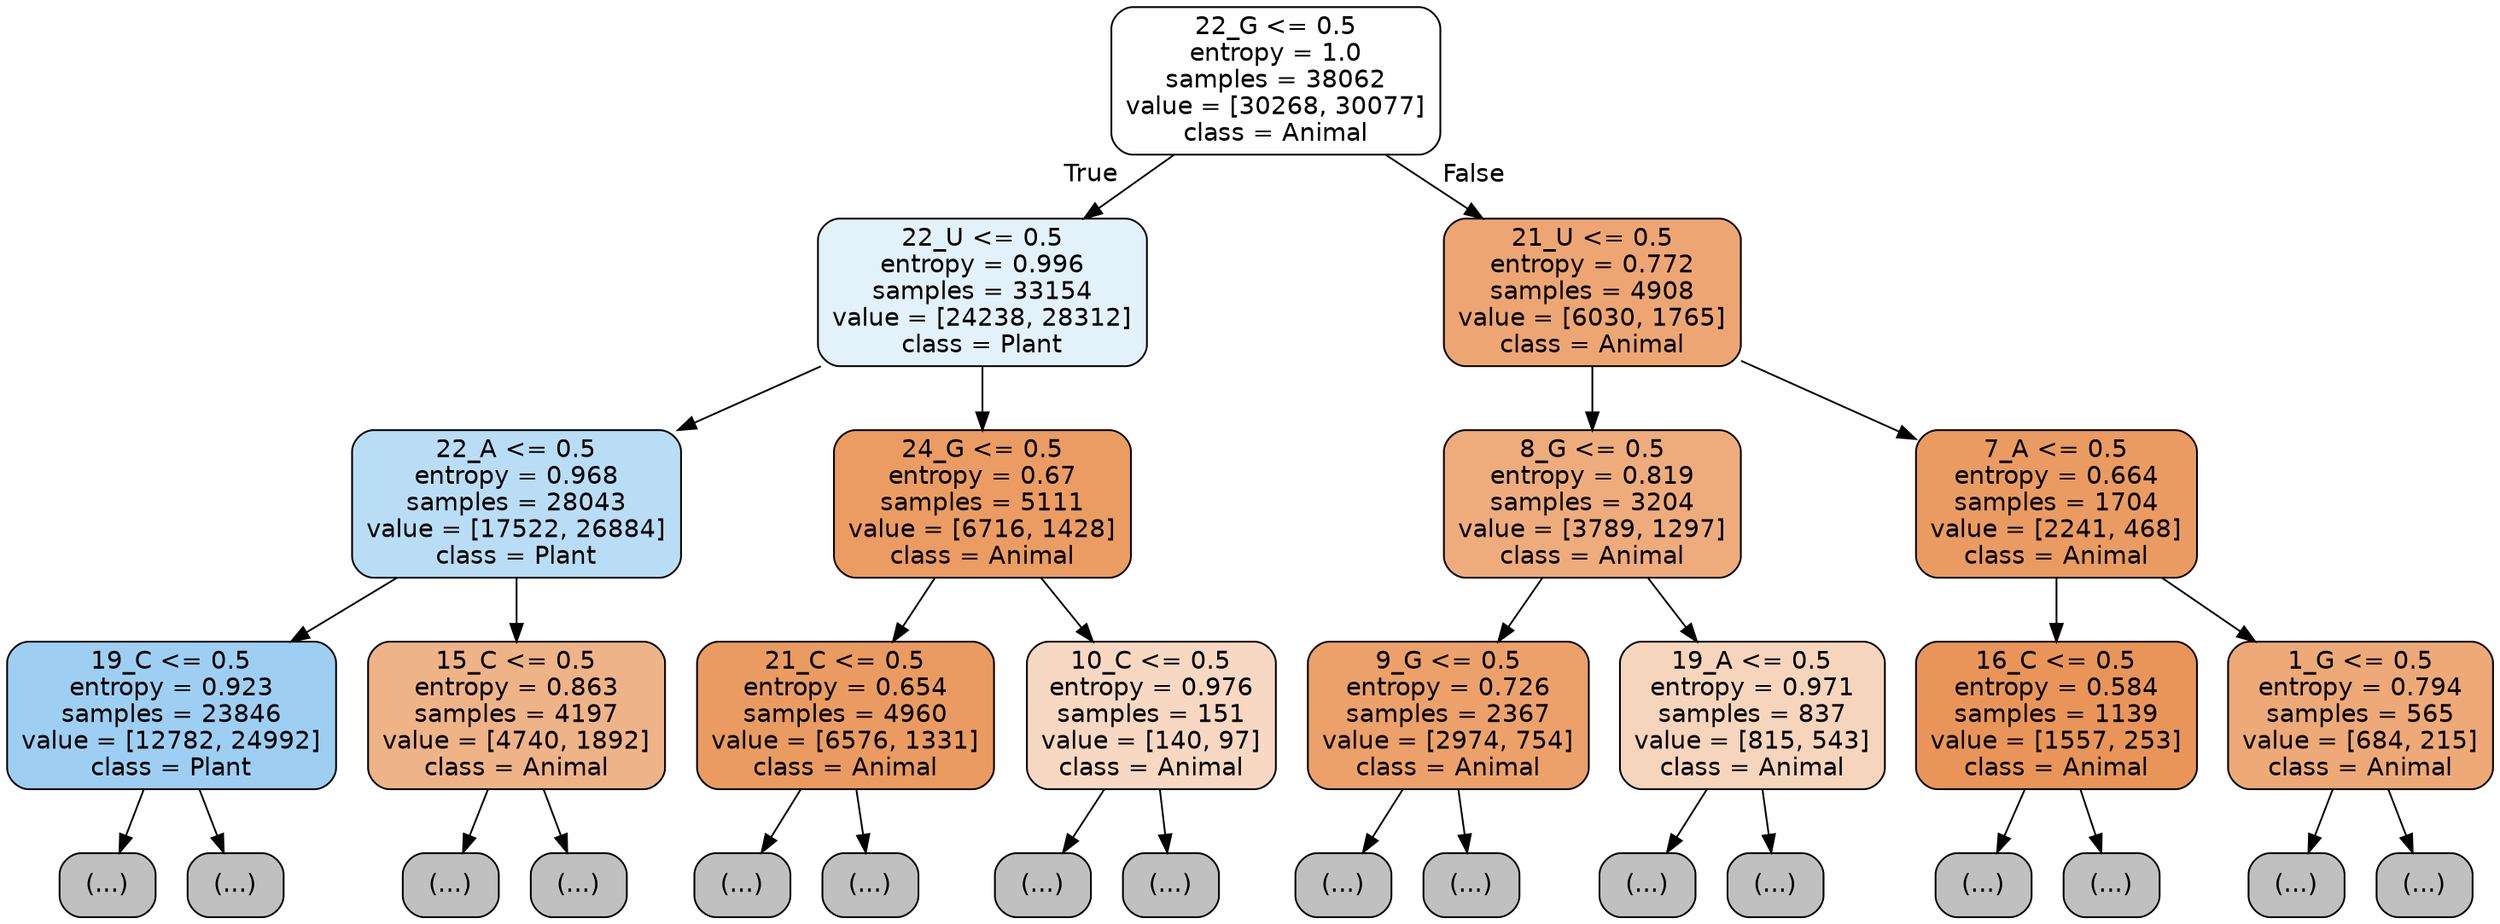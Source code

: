 digraph Tree {
node [shape=box, style="filled, rounded", color="black", fontname="helvetica"] ;
edge [fontname="helvetica"] ;
0 [label="22_G <= 0.5\nentropy = 1.0\nsamples = 38062\nvalue = [30268, 30077]\nclass = Animal", fillcolor="#fffefe"] ;
1 [label="22_U <= 0.5\nentropy = 0.996\nsamples = 33154\nvalue = [24238, 28312]\nclass = Plant", fillcolor="#e3f1fb"] ;
0 -> 1 [labeldistance=2.5, labelangle=45, headlabel="True"] ;
2 [label="22_A <= 0.5\nentropy = 0.968\nsamples = 28043\nvalue = [17522, 26884]\nclass = Plant", fillcolor="#baddf6"] ;
1 -> 2 ;
3 [label="19_C <= 0.5\nentropy = 0.923\nsamples = 23846\nvalue = [12782, 24992]\nclass = Plant", fillcolor="#9ecff2"] ;
2 -> 3 ;
4 [label="(...)", fillcolor="#C0C0C0"] ;
3 -> 4 ;
7851 [label="(...)", fillcolor="#C0C0C0"] ;
3 -> 7851 ;
10426 [label="15_C <= 0.5\nentropy = 0.863\nsamples = 4197\nvalue = [4740, 1892]\nclass = Animal", fillcolor="#efb388"] ;
2 -> 10426 ;
10427 [label="(...)", fillcolor="#C0C0C0"] ;
10426 -> 10427 ;
11858 [label="(...)", fillcolor="#C0C0C0"] ;
10426 -> 11858 ;
12331 [label="24_G <= 0.5\nentropy = 0.67\nsamples = 5111\nvalue = [6716, 1428]\nclass = Animal", fillcolor="#eb9c63"] ;
1 -> 12331 ;
12332 [label="21_C <= 0.5\nentropy = 0.654\nsamples = 4960\nvalue = [6576, 1331]\nclass = Animal", fillcolor="#ea9b61"] ;
12331 -> 12332 ;
12333 [label="(...)", fillcolor="#C0C0C0"] ;
12332 -> 12333 ;
13692 [label="(...)", fillcolor="#C0C0C0"] ;
12332 -> 13692 ;
14187 [label="10_C <= 0.5\nentropy = 0.976\nsamples = 151\nvalue = [140, 97]\nclass = Animal", fillcolor="#f7d8c2"] ;
12331 -> 14187 ;
14188 [label="(...)", fillcolor="#C0C0C0"] ;
14187 -> 14188 ;
14245 [label="(...)", fillcolor="#C0C0C0"] ;
14187 -> 14245 ;
14270 [label="21_U <= 0.5\nentropy = 0.772\nsamples = 4908\nvalue = [6030, 1765]\nclass = Animal", fillcolor="#eda673"] ;
0 -> 14270 [labeldistance=2.5, labelangle=-45, headlabel="False"] ;
14271 [label="8_G <= 0.5\nentropy = 0.819\nsamples = 3204\nvalue = [3789, 1297]\nclass = Animal", fillcolor="#eeac7d"] ;
14270 -> 14271 ;
14272 [label="9_G <= 0.5\nentropy = 0.726\nsamples = 2367\nvalue = [2974, 754]\nclass = Animal", fillcolor="#eca16b"] ;
14271 -> 14272 ;
14273 [label="(...)", fillcolor="#C0C0C0"] ;
14272 -> 14273 ;
14972 [label="(...)", fillcolor="#C0C0C0"] ;
14272 -> 14972 ;
15231 [label="19_A <= 0.5\nentropy = 0.971\nsamples = 837\nvalue = [815, 543]\nclass = Animal", fillcolor="#f6d5bd"] ;
14271 -> 15231 ;
15232 [label="(...)", fillcolor="#C0C0C0"] ;
15231 -> 15232 ;
15589 [label="(...)", fillcolor="#C0C0C0"] ;
15231 -> 15589 ;
15662 [label="7_A <= 0.5\nentropy = 0.664\nsamples = 1704\nvalue = [2241, 468]\nclass = Animal", fillcolor="#ea9b62"] ;
14270 -> 15662 ;
15663 [label="16_C <= 0.5\nentropy = 0.584\nsamples = 1139\nvalue = [1557, 253]\nclass = Animal", fillcolor="#e99559"] ;
15662 -> 15663 ;
15664 [label="(...)", fillcolor="#C0C0C0"] ;
15663 -> 15664 ;
15955 [label="(...)", fillcolor="#C0C0C0"] ;
15663 -> 15955 ;
16030 [label="1_G <= 0.5\nentropy = 0.794\nsamples = 565\nvalue = [684, 215]\nclass = Animal", fillcolor="#eda977"] ;
15662 -> 16030 ;
16031 [label="(...)", fillcolor="#C0C0C0"] ;
16030 -> 16031 ;
16192 [label="(...)", fillcolor="#C0C0C0"] ;
16030 -> 16192 ;
}